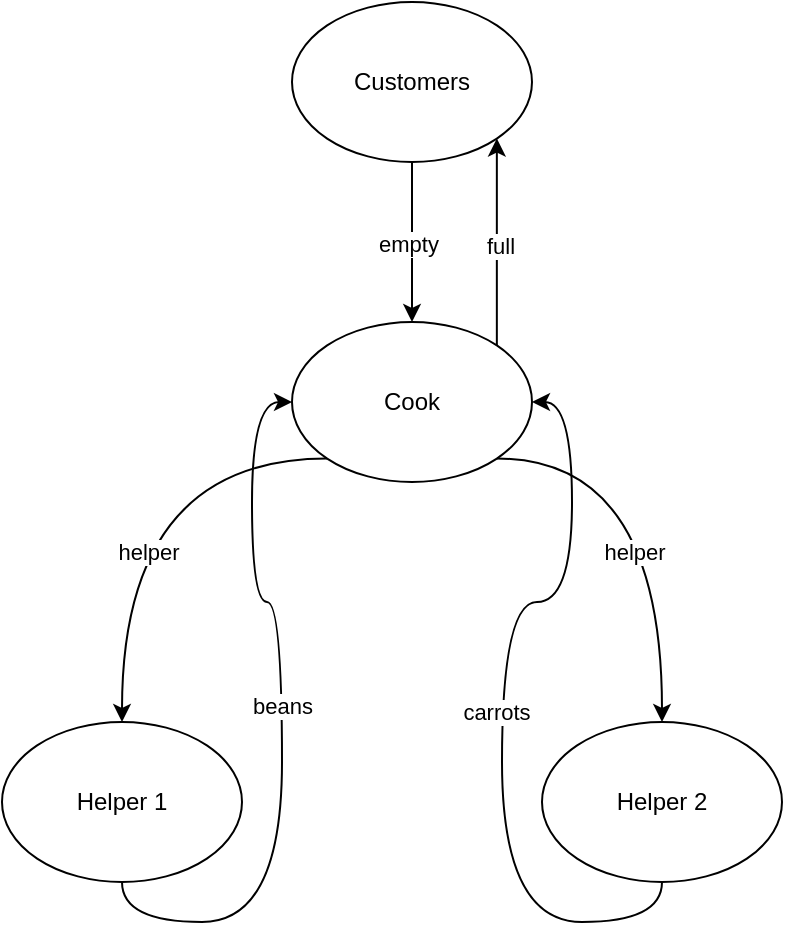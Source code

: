 <mxfile version="22.1.11" type="device">
  <diagram name="Page-1" id="7KGumeKt9bbUxrPFx0Gr">
    <mxGraphModel dx="1022" dy="663" grid="1" gridSize="10" guides="1" tooltips="1" connect="1" arrows="1" fold="1" page="1" pageScale="1" pageWidth="850" pageHeight="1100" math="0" shadow="0">
      <root>
        <mxCell id="0" />
        <mxCell id="1" parent="0" />
        <mxCell id="tduRf3Ub88WWcnHppv1q-3" value="" style="edgeStyle=orthogonalEdgeStyle;rounded=0;orthogonalLoop=1;jettySize=auto;html=1;curved=1;" edge="1" parent="1" source="tduRf3Ub88WWcnHppv1q-1" target="tduRf3Ub88WWcnHppv1q-2">
          <mxGeometry relative="1" as="geometry" />
        </mxCell>
        <mxCell id="tduRf3Ub88WWcnHppv1q-14" value="empty" style="edgeLabel;html=1;align=center;verticalAlign=middle;resizable=0;points=[];" vertex="1" connectable="0" parent="tduRf3Ub88WWcnHppv1q-3">
          <mxGeometry x="0.02" y="-2" relative="1" as="geometry">
            <mxPoint as="offset" />
          </mxGeometry>
        </mxCell>
        <mxCell id="tduRf3Ub88WWcnHppv1q-1" value="Customers" style="ellipse;whiteSpace=wrap;html=1;" vertex="1" parent="1">
          <mxGeometry x="365" y="200" width="120" height="80" as="geometry" />
        </mxCell>
        <mxCell id="tduRf3Ub88WWcnHppv1q-5" style="edgeStyle=orthogonalEdgeStyle;rounded=0;orthogonalLoop=1;jettySize=auto;html=1;exitX=0;exitY=1;exitDx=0;exitDy=0;entryX=0.5;entryY=0;entryDx=0;entryDy=0;curved=1;" edge="1" parent="1" source="tduRf3Ub88WWcnHppv1q-2" target="tduRf3Ub88WWcnHppv1q-7">
          <mxGeometry relative="1" as="geometry">
            <mxPoint x="280" y="560" as="targetPoint" />
          </mxGeometry>
        </mxCell>
        <mxCell id="tduRf3Ub88WWcnHppv1q-18" value="helper" style="edgeLabel;html=1;align=center;verticalAlign=middle;resizable=0;points=[];" vertex="1" connectable="0" parent="tduRf3Ub88WWcnHppv1q-5">
          <mxGeometry x="0.273" y="13" relative="1" as="geometry">
            <mxPoint as="offset" />
          </mxGeometry>
        </mxCell>
        <mxCell id="tduRf3Ub88WWcnHppv1q-6" style="edgeStyle=orthogonalEdgeStyle;rounded=0;orthogonalLoop=1;jettySize=auto;html=1;exitX=1;exitY=1;exitDx=0;exitDy=0;entryX=0.5;entryY=0;entryDx=0;entryDy=0;curved=1;" edge="1" parent="1" source="tduRf3Ub88WWcnHppv1q-2" target="tduRf3Ub88WWcnHppv1q-8">
          <mxGeometry relative="1" as="geometry">
            <mxPoint x="550" y="560" as="targetPoint" />
          </mxGeometry>
        </mxCell>
        <mxCell id="tduRf3Ub88WWcnHppv1q-17" value="helper" style="edgeLabel;html=1;align=center;verticalAlign=middle;resizable=0;points=[];" vertex="1" connectable="0" parent="tduRf3Ub88WWcnHppv1q-6">
          <mxGeometry x="0.205" y="-14" relative="1" as="geometry">
            <mxPoint as="offset" />
          </mxGeometry>
        </mxCell>
        <mxCell id="tduRf3Ub88WWcnHppv1q-2" value="Cook" style="ellipse;whiteSpace=wrap;html=1;" vertex="1" parent="1">
          <mxGeometry x="365" y="360" width="120" height="80" as="geometry" />
        </mxCell>
        <mxCell id="tduRf3Ub88WWcnHppv1q-4" style="edgeStyle=orthogonalEdgeStyle;rounded=0;orthogonalLoop=1;jettySize=auto;html=1;exitX=1;exitY=0;exitDx=0;exitDy=0;curved=1;entryX=1;entryY=1;entryDx=0;entryDy=0;" edge="1" parent="1" source="tduRf3Ub88WWcnHppv1q-2" target="tduRf3Ub88WWcnHppv1q-1">
          <mxGeometry relative="1" as="geometry">
            <mxPoint x="482" y="270" as="targetPoint" />
          </mxGeometry>
        </mxCell>
        <mxCell id="tduRf3Ub88WWcnHppv1q-15" value="full" style="edgeLabel;html=1;align=center;verticalAlign=middle;resizable=0;points=[];" vertex="1" connectable="0" parent="tduRf3Ub88WWcnHppv1q-4">
          <mxGeometry x="-0.035" y="-1" relative="1" as="geometry">
            <mxPoint as="offset" />
          </mxGeometry>
        </mxCell>
        <mxCell id="tduRf3Ub88WWcnHppv1q-12" style="edgeStyle=orthogonalEdgeStyle;rounded=0;orthogonalLoop=1;jettySize=auto;html=1;exitX=0.5;exitY=1;exitDx=0;exitDy=0;entryX=0;entryY=0.5;entryDx=0;entryDy=0;curved=1;" edge="1" parent="1" source="tduRf3Ub88WWcnHppv1q-7" target="tduRf3Ub88WWcnHppv1q-2">
          <mxGeometry relative="1" as="geometry" />
        </mxCell>
        <mxCell id="tduRf3Ub88WWcnHppv1q-19" value="beans" style="edgeLabel;html=1;align=center;verticalAlign=middle;resizable=0;points=[];" vertex="1" connectable="0" parent="tduRf3Ub88WWcnHppv1q-12">
          <mxGeometry x="0.054" relative="1" as="geometry">
            <mxPoint as="offset" />
          </mxGeometry>
        </mxCell>
        <mxCell id="tduRf3Ub88WWcnHppv1q-7" value="Helper 1" style="ellipse;whiteSpace=wrap;html=1;" vertex="1" parent="1">
          <mxGeometry x="220" y="560" width="120" height="80" as="geometry" />
        </mxCell>
        <mxCell id="tduRf3Ub88WWcnHppv1q-13" style="edgeStyle=orthogonalEdgeStyle;rounded=0;orthogonalLoop=1;jettySize=auto;html=1;exitX=0.5;exitY=1;exitDx=0;exitDy=0;entryX=1;entryY=0.5;entryDx=0;entryDy=0;curved=1;" edge="1" parent="1" source="tduRf3Ub88WWcnHppv1q-8" target="tduRf3Ub88WWcnHppv1q-2">
          <mxGeometry relative="1" as="geometry" />
        </mxCell>
        <mxCell id="tduRf3Ub88WWcnHppv1q-20" value="carrots" style="edgeLabel;html=1;align=center;verticalAlign=middle;resizable=0;points=[];" vertex="1" connectable="0" parent="tduRf3Ub88WWcnHppv1q-13">
          <mxGeometry x="-0.011" y="3" relative="1" as="geometry">
            <mxPoint as="offset" />
          </mxGeometry>
        </mxCell>
        <mxCell id="tduRf3Ub88WWcnHppv1q-8" value="Helper 2" style="ellipse;whiteSpace=wrap;html=1;" vertex="1" parent="1">
          <mxGeometry x="490" y="560" width="120" height="80" as="geometry" />
        </mxCell>
      </root>
    </mxGraphModel>
  </diagram>
</mxfile>
